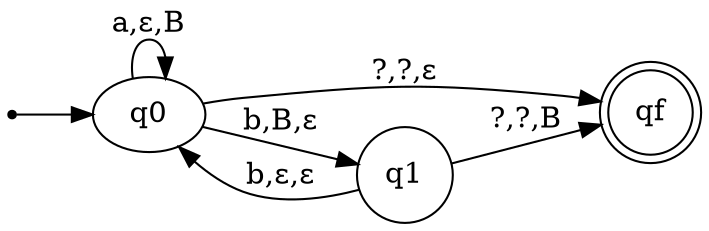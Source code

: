  digraph X {
 rankdir=LR;
 init [shape=point]
 init -> q0
 node[shape=doublecircle] qf;
 node[shape=circle]
 q0 -> q0 [label="a,ε,B"]
 q0 -> q1 [label="b,B,ε"]
 q0 -> qf [label="?,?,ε"]
 q1 -> q0 [label="b,ε,ε"]
 q1 -> qf [label="?,?,B"]
}
